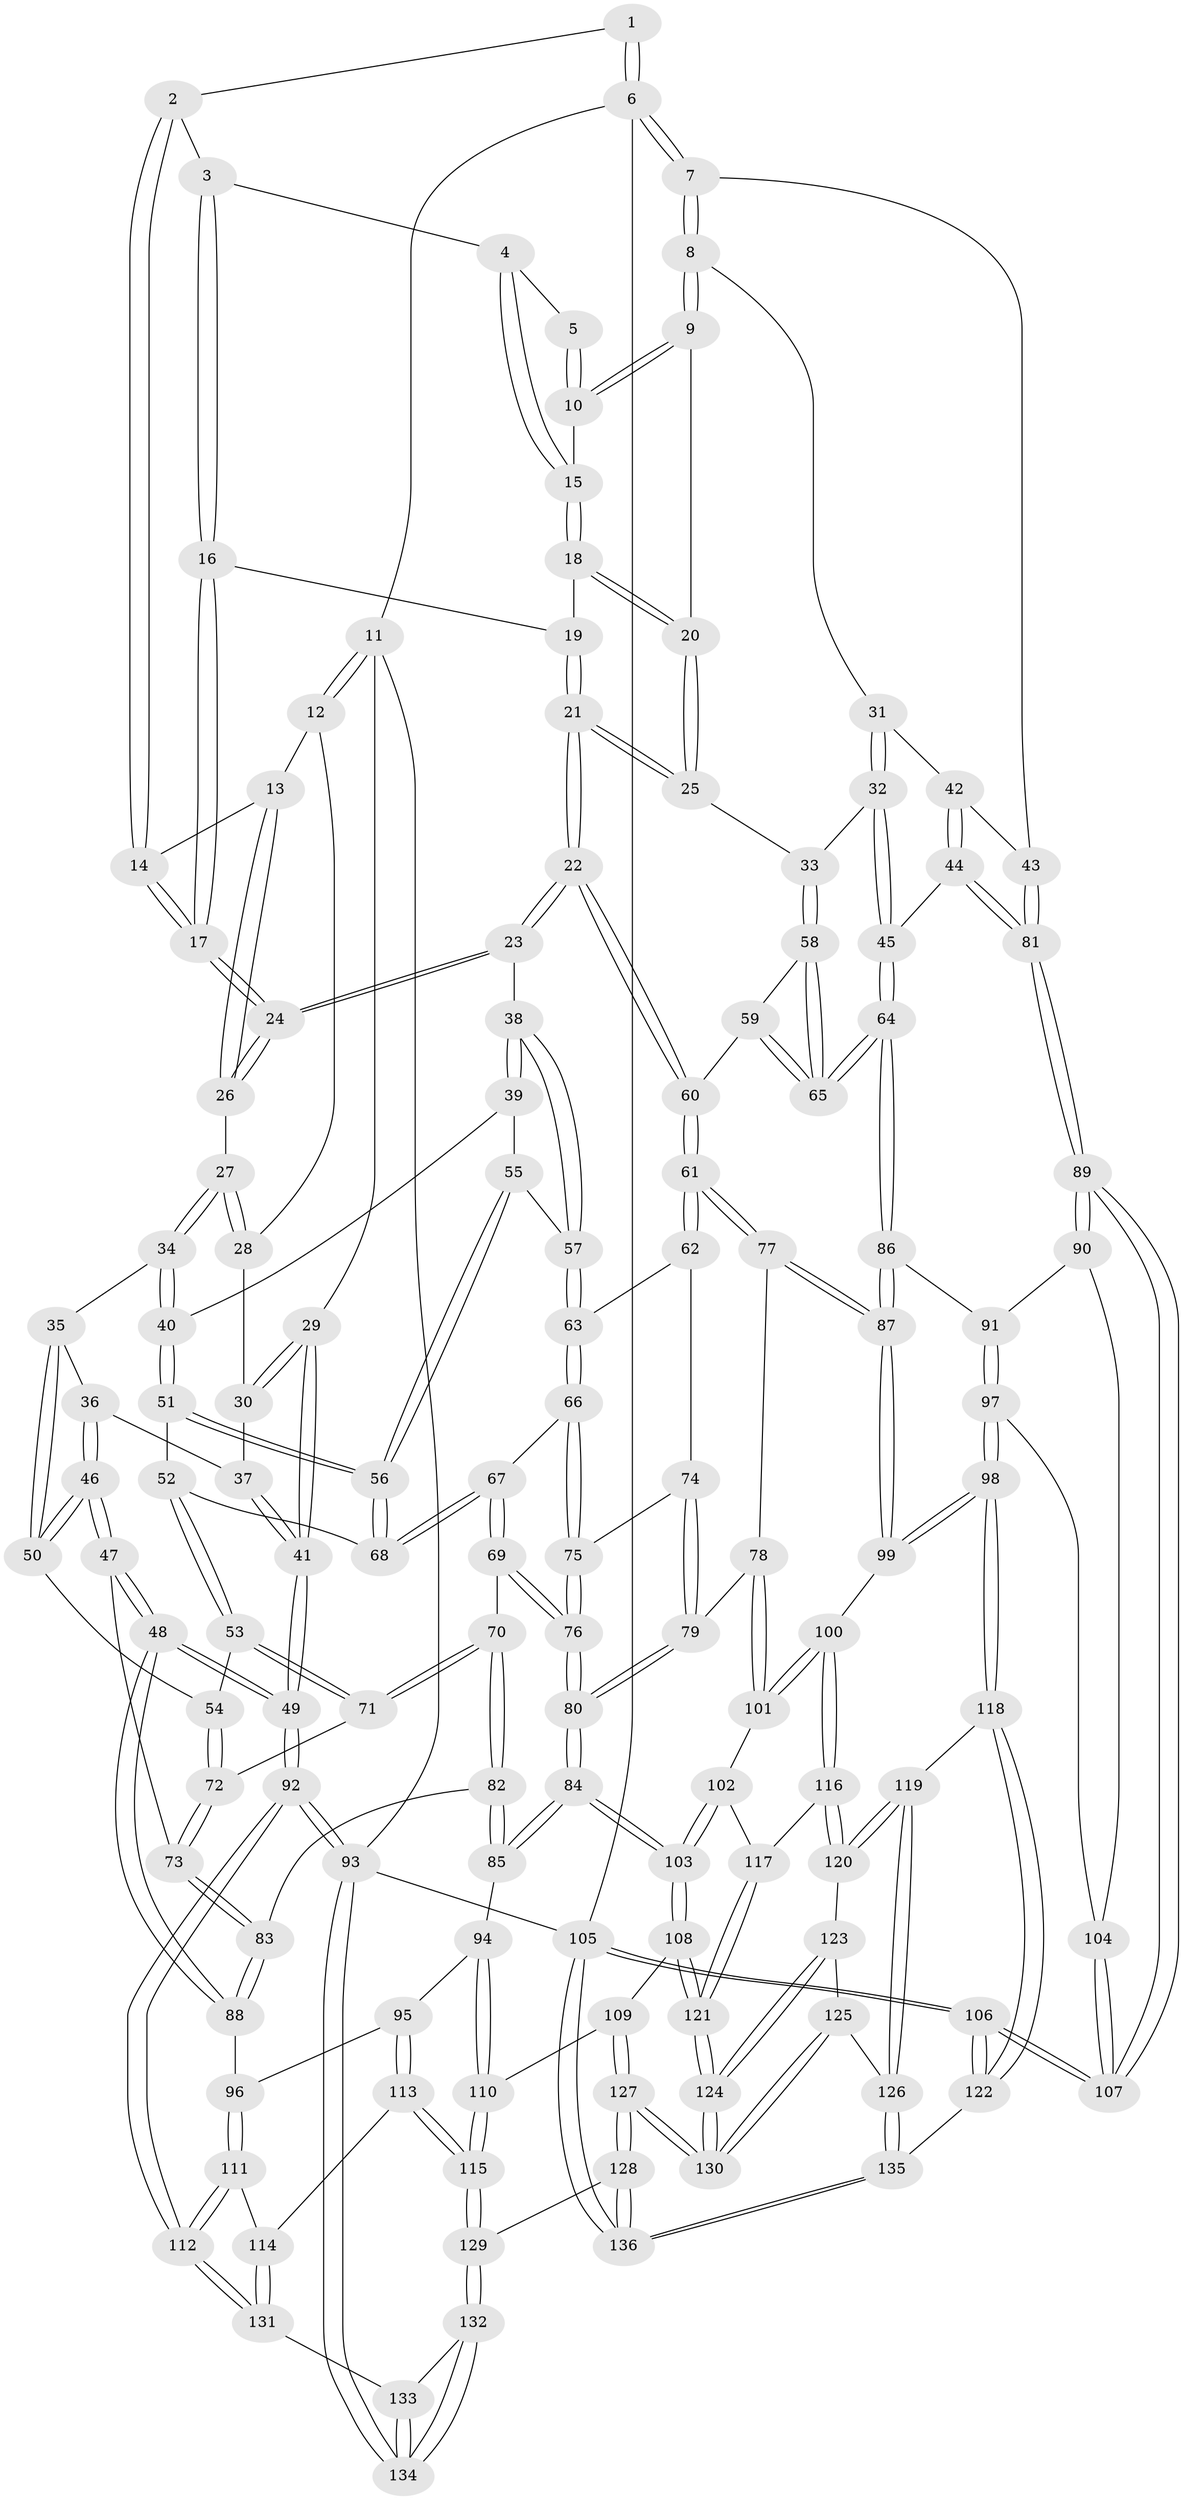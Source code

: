 // Generated by graph-tools (version 1.1) at 2025/17/03/09/25 04:17:04]
// undirected, 136 vertices, 337 edges
graph export_dot {
graph [start="1"]
  node [color=gray90,style=filled];
  1 [pos="+0.9607317103723054+0"];
  2 [pos="+0.5500900237693749+0"];
  3 [pos="+0.6641409095173326+0.07432247608386576"];
  4 [pos="+0.6714514455269128+0.07639695724306513"];
  5 [pos="+0.8133593641836226+0"];
  6 [pos="+1+0"];
  7 [pos="+1+0"];
  8 [pos="+0.8888215758453549+0.18907087065534553"];
  9 [pos="+0.8405261951800179+0.18111656317333422"];
  10 [pos="+0.7853419652556325+0.08670881902808338"];
  11 [pos="+0+0"];
  12 [pos="+0.19009355690845664+0"];
  13 [pos="+0.20859762533830337+0"];
  14 [pos="+0.44456497121462624+0"];
  15 [pos="+0.7246188548358745+0.10104010613166321"];
  16 [pos="+0.6458995503194936+0.11398036490783642"];
  17 [pos="+0.5343630164104811+0.25038549923550585"];
  18 [pos="+0.7211592336925969+0.14380563491811515"];
  19 [pos="+0.6955126175212296+0.15953805304870217"];
  20 [pos="+0.776025295184726+0.21376498518778922"];
  21 [pos="+0.6220320836630291+0.327504959946332"];
  22 [pos="+0.6106275238360571+0.32771924837772626"];
  23 [pos="+0.5359312246557085+0.2991452087355808"];
  24 [pos="+0.5322033288610061+0.2884137397648994"];
  25 [pos="+0.6638116022920648+0.33176900425557965"];
  26 [pos="+0.3423513186797659+0.19110283387534632"];
  27 [pos="+0.257842349074594+0.2797950748724954"];
  28 [pos="+0.16334896517994021+0.17340262868322298"];
  29 [pos="+0+0.11717073481324865"];
  30 [pos="+0.09887496997631223+0.2530216223353697"];
  31 [pos="+0.9158956717468095+0.29327983999578006"];
  32 [pos="+0.7858022906467805+0.38842370830984657"];
  33 [pos="+0.6960032374787383+0.35203304579975603"];
  34 [pos="+0.25817208195160907+0.3358331814477714"];
  35 [pos="+0.20456804957101715+0.351627720713731"];
  36 [pos="+0.13022244589762036+0.336837842746673"];
  37 [pos="+0.1058885835220438+0.2984609139098525"];
  38 [pos="+0.5185518277736221+0.3148888216784706"];
  39 [pos="+0.27917379578855145+0.34688008539624376"];
  40 [pos="+0.2702097325944616+0.3445967435096585"];
  41 [pos="+0+0.4347105493655188"];
  42 [pos="+0.9356033929839466+0.30399863537627003"];
  43 [pos="+1+0.30101936863608125"];
  44 [pos="+0.9731167968163587+0.5390881979863914"];
  45 [pos="+0.8768212651721169+0.5428563472913139"];
  46 [pos="+0.03863730492116157+0.4774667484247239"];
  47 [pos="+0+0.5152124260995783"];
  48 [pos="+0+0.5560384263301844"];
  49 [pos="+0+0.5535950580104444"];
  50 [pos="+0.1738095454269742+0.46689373360797565"];
  51 [pos="+0.26146306969108174+0.422263012413011"];
  52 [pos="+0.24492178880769586+0.48000620141846345"];
  53 [pos="+0.23244662533690055+0.4894306179110131"];
  54 [pos="+0.2020231935594833+0.48727712408830126"];
  55 [pos="+0.34322543367875613+0.44768706725886964"];
  56 [pos="+0.33492540669360726+0.47915889094021646"];
  57 [pos="+0.4859930283105133+0.3791270382150141"];
  58 [pos="+0.7043454800155767+0.48028598307449716"];
  59 [pos="+0.6680350319565327+0.566284733776394"];
  60 [pos="+0.611812278705298+0.5686100871452058"];
  61 [pos="+0.6057866624498777+0.5748337779632898"];
  62 [pos="+0.5122978383746075+0.5223915693911947"];
  63 [pos="+0.48543914838836005+0.3818189966432158"];
  64 [pos="+0.8167665639703021+0.5986857390333213"];
  65 [pos="+0.788332924115+0.5896112243391537"];
  66 [pos="+0.4169680002425895+0.5139298993624746"];
  67 [pos="+0.34447434781031355+0.5080548128205455"];
  68 [pos="+0.3339830175902895+0.48612900471759946"];
  69 [pos="+0.31183966349253933+0.5796648723377483"];
  70 [pos="+0.28532530502982334+0.5778900174433825"];
  71 [pos="+0.2594072021333208+0.5515645832828016"];
  72 [pos="+0.17403114823853655+0.5690287190262949"];
  73 [pos="+0.16607000500989758+0.5789918435745623"];
  74 [pos="+0.4839677019116286+0.5401992561580689"];
  75 [pos="+0.4300665480847507+0.5402618929513202"];
  76 [pos="+0.4086520427637162+0.6997462609501209"];
  77 [pos="+0.5779473818906257+0.6429507269712185"];
  78 [pos="+0.5316806536003759+0.6660344526372676"];
  79 [pos="+0.5167777004182477+0.6684434151324351"];
  80 [pos="+0.4099887388439766+0.7034947866532125"];
  81 [pos="+1+0.5900704203079115"];
  82 [pos="+0.19928493063067187+0.6495243290741716"];
  83 [pos="+0.19544158120101957+0.6469684042299116"];
  84 [pos="+0.407081746903143+0.7093451882475549"];
  85 [pos="+0.22442704323287727+0.7088925026109578"];
  86 [pos="+0.8160355865419296+0.6016295888056377"];
  87 [pos="+0.6713964243255189+0.7133630413794477"];
  88 [pos="+0.012641253951922986+0.678820946291958"];
  89 [pos="+1+0.7435401037358029"];
  90 [pos="+0.9154046047728981+0.741185296134466"];
  91 [pos="+0.8249386477704709+0.6552783634899869"];
  92 [pos="+0+1"];
  93 [pos="+0+1"];
  94 [pos="+0.20659258551975798+0.73967472320707"];
  95 [pos="+0.170017548826749+0.7597956901292717"];
  96 [pos="+0.05287130180791221+0.7302244901834358"];
  97 [pos="+0.792623185378687+0.8069953323617662"];
  98 [pos="+0.7430969238682332+0.8272404838287728"];
  99 [pos="+0.6849139348209199+0.7835841184717582"];
  100 [pos="+0.606244301224857+0.8119499875395486"];
  101 [pos="+0.5688432250937339+0.7568731596863784"];
  102 [pos="+0.5036164289994006+0.8144700450895056"];
  103 [pos="+0.4083074196801462+0.7846730507761243"];
  104 [pos="+0.8405266738379586+0.8201169177253285"];
  105 [pos="+1+1"];
  106 [pos="+1+1"];
  107 [pos="+1+1"];
  108 [pos="+0.40269446438259815+0.7988621204215772"];
  109 [pos="+0.3943062627225328+0.8117163357953985"];
  110 [pos="+0.27305767204884684+0.8528896568959082"];
  111 [pos="+0.057506737278536564+0.7986126618932428"];
  112 [pos="+0+0.9508582458094244"];
  113 [pos="+0.14717750175717226+0.8720538702369882"];
  114 [pos="+0.10240355877097411+0.8884000940434106"];
  115 [pos="+0.23704772892581674+0.8973119681561587"];
  116 [pos="+0.5810243793101014+0.8402572637591869"];
  117 [pos="+0.5616790942065965+0.8405465835848743"];
  118 [pos="+0.732651815410619+0.8833913347332629"];
  119 [pos="+0.7066134201796197+0.9120254252655422"];
  120 [pos="+0.589189807443706+0.8620094950967694"];
  121 [pos="+0.513336835299602+0.9094179922413477"];
  122 [pos="+0.8601262035361891+0.995183256025631"];
  123 [pos="+0.5893724131525332+0.8815347877986497"];
  124 [pos="+0.5167151298800678+0.9429242619978674"];
  125 [pos="+0.6066476925572725+0.9403976793981337"];
  126 [pos="+0.6874599578327288+0.9462074075427285"];
  127 [pos="+0.40742747452836+1"];
  128 [pos="+0.4063928860427714+1"];
  129 [pos="+0.3191943566627978+1"];
  130 [pos="+0.5088757884903113+1"];
  131 [pos="+0.10097296138566592+0.8903941942829368"];
  132 [pos="+0.2944454797072648+1"];
  133 [pos="+0.10353684838174679+0.9123183894022846"];
  134 [pos="+0+1"];
  135 [pos="+0.68982237187682+0.9708120985836298"];
  136 [pos="+0.6807061801728933+1"];
  1 -- 2;
  1 -- 6;
  1 -- 6;
  2 -- 3;
  2 -- 14;
  2 -- 14;
  3 -- 4;
  3 -- 16;
  3 -- 16;
  4 -- 5;
  4 -- 15;
  4 -- 15;
  5 -- 10;
  5 -- 10;
  6 -- 7;
  6 -- 7;
  6 -- 11;
  6 -- 105;
  7 -- 8;
  7 -- 8;
  7 -- 43;
  8 -- 9;
  8 -- 9;
  8 -- 31;
  9 -- 10;
  9 -- 10;
  9 -- 20;
  10 -- 15;
  11 -- 12;
  11 -- 12;
  11 -- 29;
  11 -- 93;
  12 -- 13;
  12 -- 28;
  13 -- 14;
  13 -- 26;
  13 -- 26;
  14 -- 17;
  14 -- 17;
  15 -- 18;
  15 -- 18;
  16 -- 17;
  16 -- 17;
  16 -- 19;
  17 -- 24;
  17 -- 24;
  18 -- 19;
  18 -- 20;
  18 -- 20;
  19 -- 21;
  19 -- 21;
  20 -- 25;
  20 -- 25;
  21 -- 22;
  21 -- 22;
  21 -- 25;
  21 -- 25;
  22 -- 23;
  22 -- 23;
  22 -- 60;
  22 -- 60;
  23 -- 24;
  23 -- 24;
  23 -- 38;
  24 -- 26;
  24 -- 26;
  25 -- 33;
  26 -- 27;
  27 -- 28;
  27 -- 28;
  27 -- 34;
  27 -- 34;
  28 -- 30;
  29 -- 30;
  29 -- 30;
  29 -- 41;
  29 -- 41;
  30 -- 37;
  31 -- 32;
  31 -- 32;
  31 -- 42;
  32 -- 33;
  32 -- 45;
  32 -- 45;
  33 -- 58;
  33 -- 58;
  34 -- 35;
  34 -- 40;
  34 -- 40;
  35 -- 36;
  35 -- 50;
  35 -- 50;
  36 -- 37;
  36 -- 46;
  36 -- 46;
  37 -- 41;
  37 -- 41;
  38 -- 39;
  38 -- 39;
  38 -- 57;
  38 -- 57;
  39 -- 40;
  39 -- 55;
  40 -- 51;
  40 -- 51;
  41 -- 49;
  41 -- 49;
  42 -- 43;
  42 -- 44;
  42 -- 44;
  43 -- 81;
  43 -- 81;
  44 -- 45;
  44 -- 81;
  44 -- 81;
  45 -- 64;
  45 -- 64;
  46 -- 47;
  46 -- 47;
  46 -- 50;
  46 -- 50;
  47 -- 48;
  47 -- 48;
  47 -- 73;
  48 -- 49;
  48 -- 49;
  48 -- 88;
  48 -- 88;
  49 -- 92;
  49 -- 92;
  50 -- 54;
  51 -- 52;
  51 -- 56;
  51 -- 56;
  52 -- 53;
  52 -- 53;
  52 -- 68;
  53 -- 54;
  53 -- 71;
  53 -- 71;
  54 -- 72;
  54 -- 72;
  55 -- 56;
  55 -- 56;
  55 -- 57;
  56 -- 68;
  56 -- 68;
  57 -- 63;
  57 -- 63;
  58 -- 59;
  58 -- 65;
  58 -- 65;
  59 -- 60;
  59 -- 65;
  59 -- 65;
  60 -- 61;
  60 -- 61;
  61 -- 62;
  61 -- 62;
  61 -- 77;
  61 -- 77;
  62 -- 63;
  62 -- 74;
  63 -- 66;
  63 -- 66;
  64 -- 65;
  64 -- 65;
  64 -- 86;
  64 -- 86;
  66 -- 67;
  66 -- 75;
  66 -- 75;
  67 -- 68;
  67 -- 68;
  67 -- 69;
  67 -- 69;
  69 -- 70;
  69 -- 76;
  69 -- 76;
  70 -- 71;
  70 -- 71;
  70 -- 82;
  70 -- 82;
  71 -- 72;
  72 -- 73;
  72 -- 73;
  73 -- 83;
  73 -- 83;
  74 -- 75;
  74 -- 79;
  74 -- 79;
  75 -- 76;
  75 -- 76;
  76 -- 80;
  76 -- 80;
  77 -- 78;
  77 -- 87;
  77 -- 87;
  78 -- 79;
  78 -- 101;
  78 -- 101;
  79 -- 80;
  79 -- 80;
  80 -- 84;
  80 -- 84;
  81 -- 89;
  81 -- 89;
  82 -- 83;
  82 -- 85;
  82 -- 85;
  83 -- 88;
  83 -- 88;
  84 -- 85;
  84 -- 85;
  84 -- 103;
  84 -- 103;
  85 -- 94;
  86 -- 87;
  86 -- 87;
  86 -- 91;
  87 -- 99;
  87 -- 99;
  88 -- 96;
  89 -- 90;
  89 -- 90;
  89 -- 107;
  89 -- 107;
  90 -- 91;
  90 -- 104;
  91 -- 97;
  91 -- 97;
  92 -- 93;
  92 -- 93;
  92 -- 112;
  92 -- 112;
  93 -- 134;
  93 -- 134;
  93 -- 105;
  94 -- 95;
  94 -- 110;
  94 -- 110;
  95 -- 96;
  95 -- 113;
  95 -- 113;
  96 -- 111;
  96 -- 111;
  97 -- 98;
  97 -- 98;
  97 -- 104;
  98 -- 99;
  98 -- 99;
  98 -- 118;
  98 -- 118;
  99 -- 100;
  100 -- 101;
  100 -- 101;
  100 -- 116;
  100 -- 116;
  101 -- 102;
  102 -- 103;
  102 -- 103;
  102 -- 117;
  103 -- 108;
  103 -- 108;
  104 -- 107;
  104 -- 107;
  105 -- 106;
  105 -- 106;
  105 -- 136;
  105 -- 136;
  106 -- 107;
  106 -- 107;
  106 -- 122;
  106 -- 122;
  108 -- 109;
  108 -- 121;
  108 -- 121;
  109 -- 110;
  109 -- 127;
  109 -- 127;
  110 -- 115;
  110 -- 115;
  111 -- 112;
  111 -- 112;
  111 -- 114;
  112 -- 131;
  112 -- 131;
  113 -- 114;
  113 -- 115;
  113 -- 115;
  114 -- 131;
  114 -- 131;
  115 -- 129;
  115 -- 129;
  116 -- 117;
  116 -- 120;
  116 -- 120;
  117 -- 121;
  117 -- 121;
  118 -- 119;
  118 -- 122;
  118 -- 122;
  119 -- 120;
  119 -- 120;
  119 -- 126;
  119 -- 126;
  120 -- 123;
  121 -- 124;
  121 -- 124;
  122 -- 135;
  123 -- 124;
  123 -- 124;
  123 -- 125;
  124 -- 130;
  124 -- 130;
  125 -- 126;
  125 -- 130;
  125 -- 130;
  126 -- 135;
  126 -- 135;
  127 -- 128;
  127 -- 128;
  127 -- 130;
  127 -- 130;
  128 -- 129;
  128 -- 136;
  128 -- 136;
  129 -- 132;
  129 -- 132;
  131 -- 133;
  132 -- 133;
  132 -- 134;
  132 -- 134;
  133 -- 134;
  133 -- 134;
  135 -- 136;
  135 -- 136;
}
